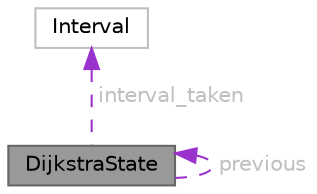 digraph "DijkstraState"
{
 // LATEX_PDF_SIZE
  bgcolor="transparent";
  edge [fontname=Helvetica,fontsize=10,labelfontname=Helvetica,labelfontsize=10];
  node [fontname=Helvetica,fontsize=10,shape=box,height=0.2,width=0.4];
  Node1 [id="Node000001",label="DijkstraState",height=0.2,width=0.4,color="gray40", fillcolor="grey60", style="filled", fontcolor="black",tooltip=" "];
  Node2 -> Node1 [id="edge3_Node000001_Node000002",dir="back",color="darkorchid3",style="dashed",tooltip=" ",label=" interval_taken",fontcolor="grey" ];
  Node2 [id="Node000002",label="Interval",height=0.2,width=0.4,color="grey75", fillcolor="white", style="filled",URL="$structInterval.html",tooltip=" "];
  Node1 -> Node1 [id="edge4_Node000001_Node000001",dir="back",color="darkorchid3",style="dashed",tooltip=" ",label=" previous",fontcolor="grey" ];
}
